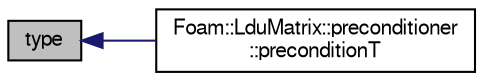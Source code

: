 digraph "type"
{
  bgcolor="transparent";
  edge [fontname="FreeSans",fontsize="10",labelfontname="FreeSans",labelfontsize="10"];
  node [fontname="FreeSans",fontsize="10",shape=record];
  rankdir="LR";
  Node640 [label="type",height=0.2,width=0.4,color="black", fillcolor="grey75", style="filled", fontcolor="black"];
  Node640 -> Node641 [dir="back",color="midnightblue",fontsize="10",style="solid",fontname="FreeSans"];
  Node641 [label="Foam::LduMatrix::preconditioner\l::preconditionT",height=0.2,width=0.4,color="black",URL="$a26802.html#ab8f1fcaefaa3f2817b44c6aff1f8b5fb",tooltip="Return wT the transpose-matrix preconditioned form of. "];
}
